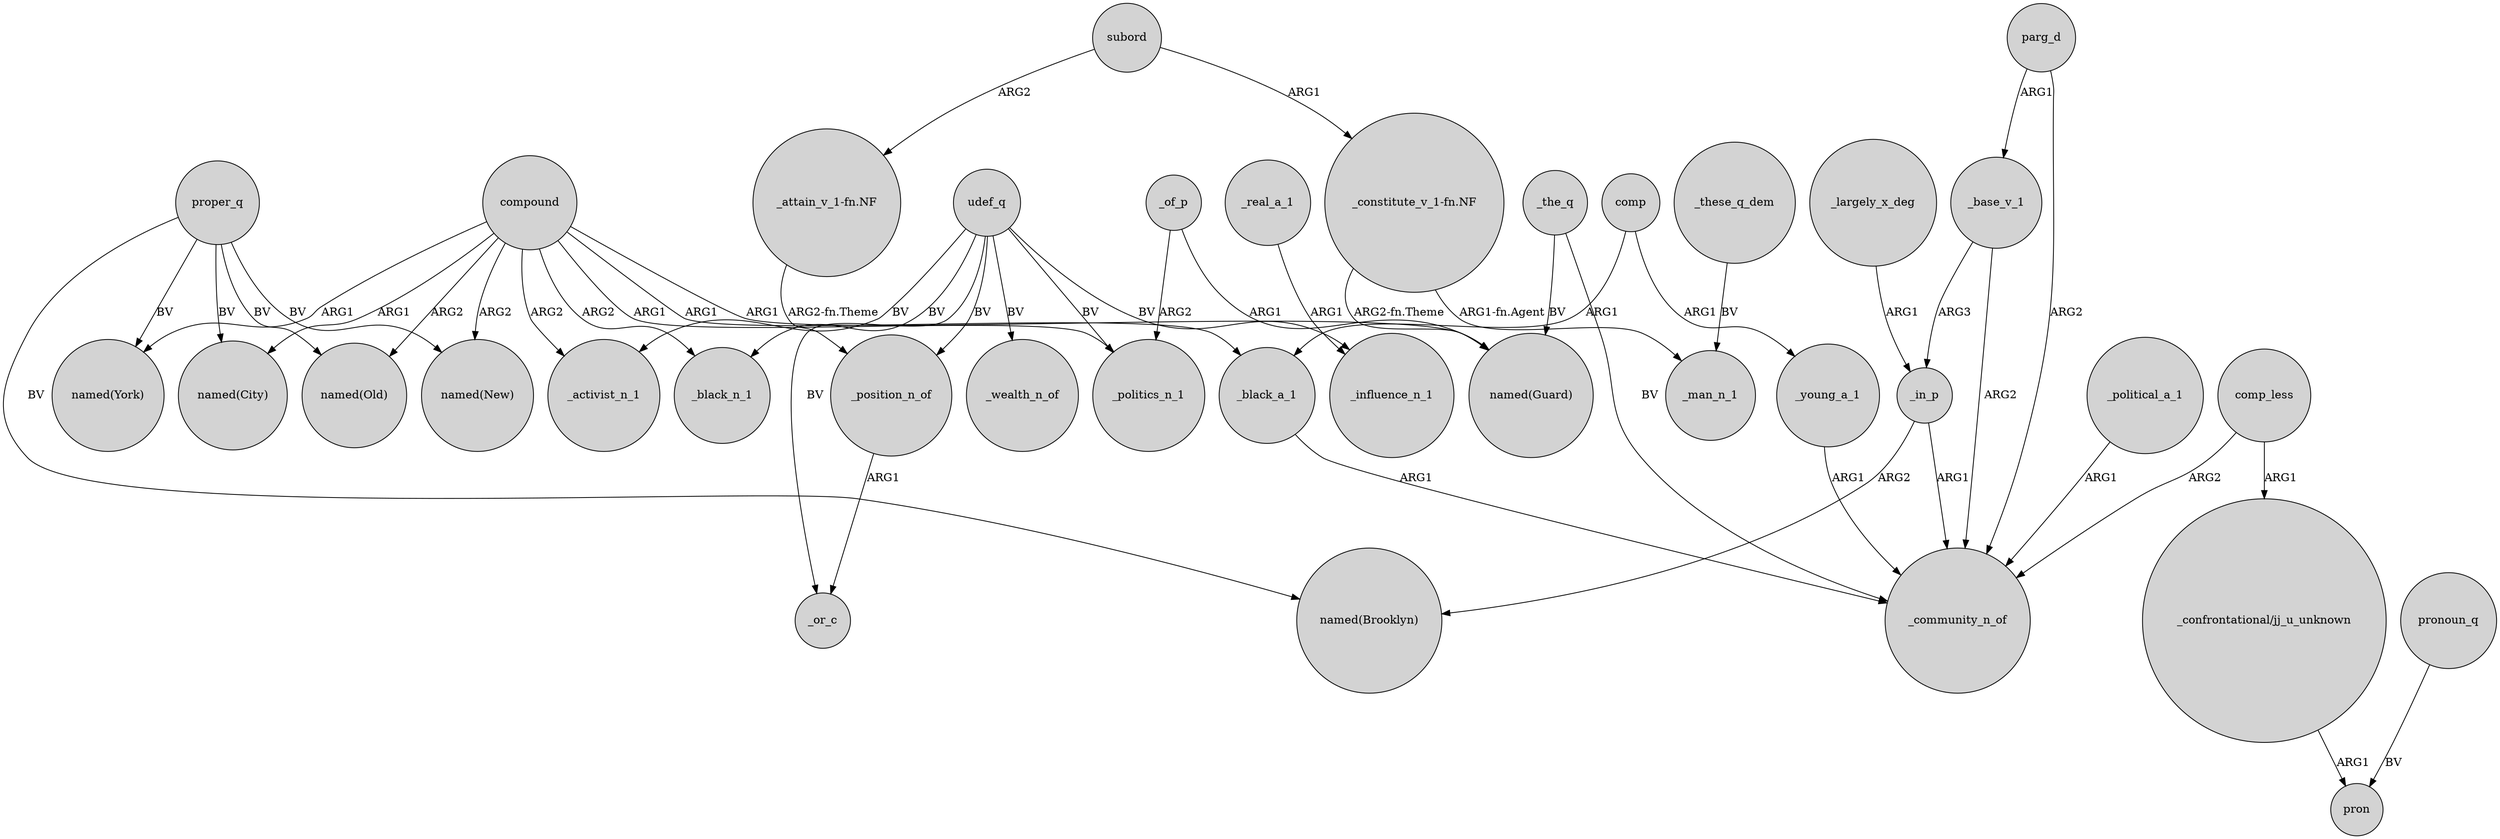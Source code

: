 digraph {
	node [shape=circle style=filled]
	proper_q -> "named(Old)" [label=BV]
	subord -> "_constitute_v_1-fn.NF" [label=ARG1]
	subord -> "_attain_v_1-fn.NF" [label=ARG2]
	compound -> "named(New)" [label=ARG2]
	"_attain_v_1-fn.NF" -> _position_n_of [label="ARG2-fn.Theme"]
	_these_q_dem -> _man_n_1 [label=BV]
	parg_d -> _community_n_of [label=ARG2]
	comp_less -> _community_n_of [label=ARG2]
	proper_q -> "named(New)" [label=BV]
	_real_a_1 -> _influence_n_1 [label=ARG1]
	compound -> _politics_n_1 [label=ARG1]
	_position_n_of -> _or_c [label=ARG1]
	proper_q -> "named(Brooklyn)" [label=BV]
	udef_q -> _wealth_n_of [label=BV]
	comp -> _black_a_1 [label=ARG1]
	udef_q -> _or_c [label=BV]
	compound -> _black_a_1 [label=ARG1]
	udef_q -> _politics_n_1 [label=BV]
	compound -> _activist_n_1 [label=ARG2]
	compound -> "named(Old)" [label=ARG2]
	_black_a_1 -> _community_n_of [label=ARG1]
	comp_less -> "_confrontational/jj_u_unknown" [label=ARG1]
	pronoun_q -> pron [label=BV]
	compound -> "named(York)" [label=ARG1]
	_largely_x_deg -> _in_p [label=ARG1]
	_the_q -> "named(Guard)" [label=BV]
	udef_q -> _black_n_1 [label=BV]
	proper_q -> "named(City)" [label=BV]
	compound -> "named(Guard)" [label=ARG1]
	_young_a_1 -> _community_n_of [label=ARG1]
	_base_v_1 -> _in_p [label=ARG3]
	compound -> _black_n_1 [label=ARG2]
	"_constitute_v_1-fn.NF" -> "named(Guard)" [label="ARG2-fn.Theme"]
	udef_q -> _activist_n_1 [label=BV]
	_base_v_1 -> _community_n_of [label=ARG2]
	comp -> _young_a_1 [label=ARG1]
	"_confrontational/jj_u_unknown" -> pron [label=ARG1]
	_in_p -> _community_n_of [label=ARG1]
	"_constitute_v_1-fn.NF" -> _man_n_1 [label="ARG1-fn.Agent"]
	parg_d -> _base_v_1 [label=ARG1]
	_in_p -> "named(Brooklyn)" [label=ARG2]
	_political_a_1 -> _community_n_of [label=ARG1]
	_the_q -> _community_n_of [label=BV]
	_of_p -> _politics_n_1 [label=ARG2]
	udef_q -> _position_n_of [label=BV]
	proper_q -> "named(York)" [label=BV]
	_of_p -> "named(Guard)" [label=ARG1]
	compound -> "named(City)" [label=ARG1]
	udef_q -> _influence_n_1 [label=BV]
}
